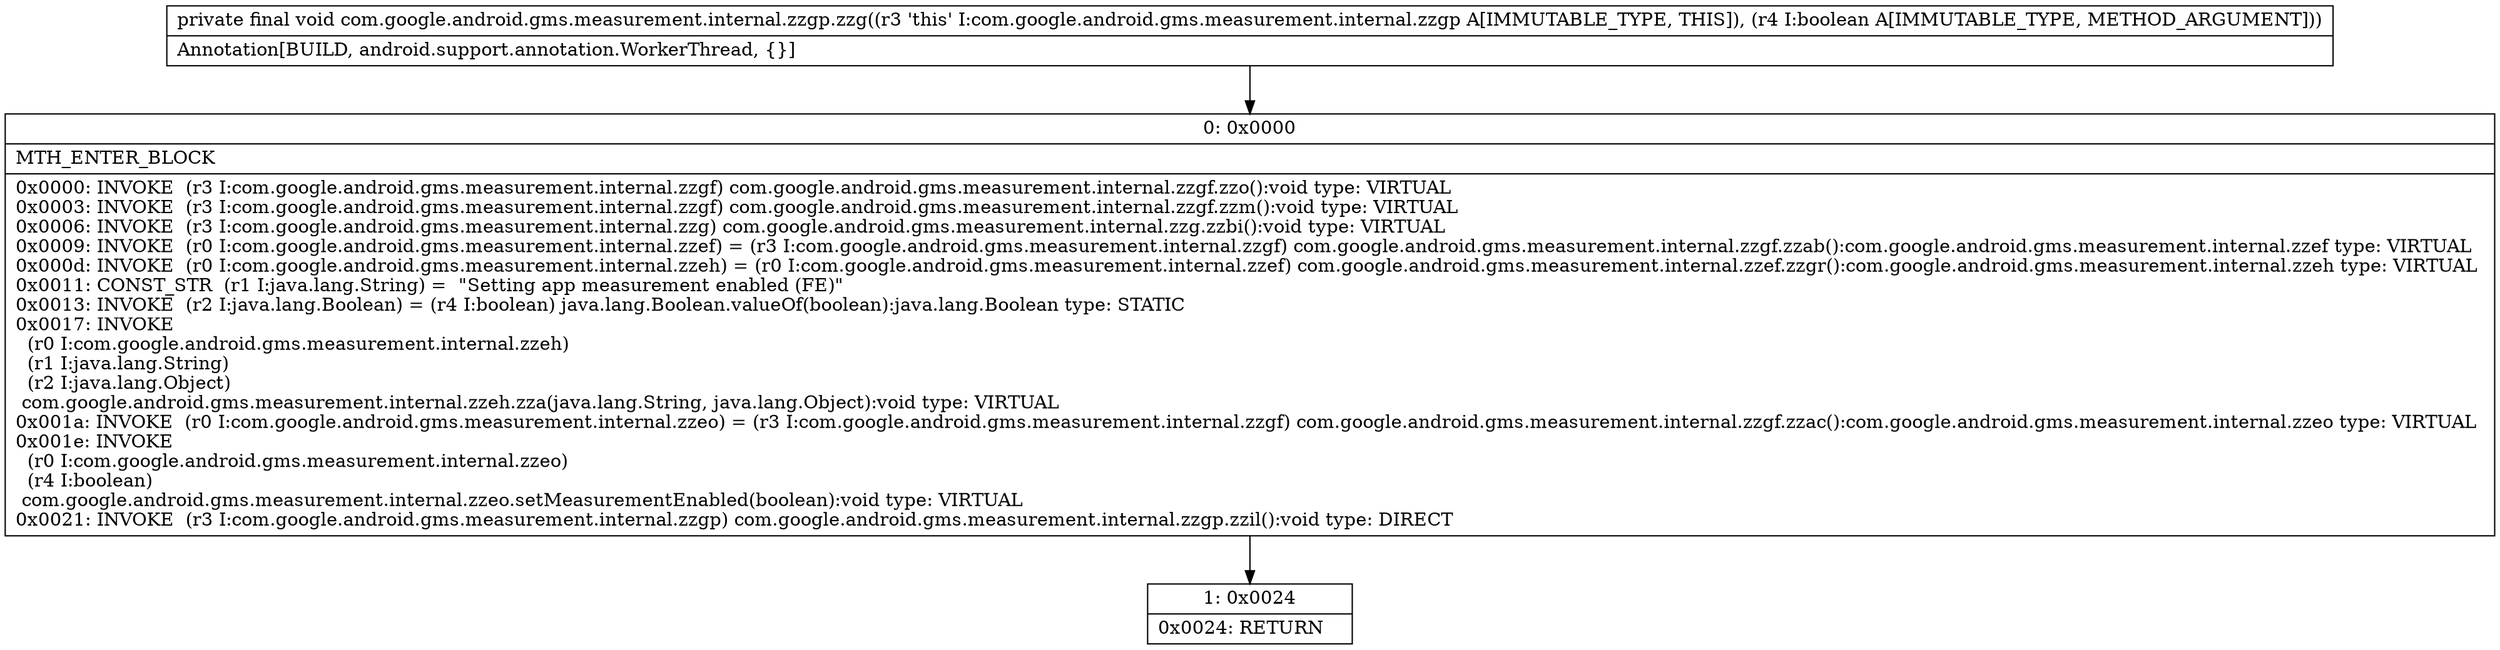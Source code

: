 digraph "CFG forcom.google.android.gms.measurement.internal.zzgp.zzg(Z)V" {
Node_0 [shape=record,label="{0\:\ 0x0000|MTH_ENTER_BLOCK\l|0x0000: INVOKE  (r3 I:com.google.android.gms.measurement.internal.zzgf) com.google.android.gms.measurement.internal.zzgf.zzo():void type: VIRTUAL \l0x0003: INVOKE  (r3 I:com.google.android.gms.measurement.internal.zzgf) com.google.android.gms.measurement.internal.zzgf.zzm():void type: VIRTUAL \l0x0006: INVOKE  (r3 I:com.google.android.gms.measurement.internal.zzg) com.google.android.gms.measurement.internal.zzg.zzbi():void type: VIRTUAL \l0x0009: INVOKE  (r0 I:com.google.android.gms.measurement.internal.zzef) = (r3 I:com.google.android.gms.measurement.internal.zzgf) com.google.android.gms.measurement.internal.zzgf.zzab():com.google.android.gms.measurement.internal.zzef type: VIRTUAL \l0x000d: INVOKE  (r0 I:com.google.android.gms.measurement.internal.zzeh) = (r0 I:com.google.android.gms.measurement.internal.zzef) com.google.android.gms.measurement.internal.zzef.zzgr():com.google.android.gms.measurement.internal.zzeh type: VIRTUAL \l0x0011: CONST_STR  (r1 I:java.lang.String) =  \"Setting app measurement enabled (FE)\" \l0x0013: INVOKE  (r2 I:java.lang.Boolean) = (r4 I:boolean) java.lang.Boolean.valueOf(boolean):java.lang.Boolean type: STATIC \l0x0017: INVOKE  \l  (r0 I:com.google.android.gms.measurement.internal.zzeh)\l  (r1 I:java.lang.String)\l  (r2 I:java.lang.Object)\l com.google.android.gms.measurement.internal.zzeh.zza(java.lang.String, java.lang.Object):void type: VIRTUAL \l0x001a: INVOKE  (r0 I:com.google.android.gms.measurement.internal.zzeo) = (r3 I:com.google.android.gms.measurement.internal.zzgf) com.google.android.gms.measurement.internal.zzgf.zzac():com.google.android.gms.measurement.internal.zzeo type: VIRTUAL \l0x001e: INVOKE  \l  (r0 I:com.google.android.gms.measurement.internal.zzeo)\l  (r4 I:boolean)\l com.google.android.gms.measurement.internal.zzeo.setMeasurementEnabled(boolean):void type: VIRTUAL \l0x0021: INVOKE  (r3 I:com.google.android.gms.measurement.internal.zzgp) com.google.android.gms.measurement.internal.zzgp.zzil():void type: DIRECT \l}"];
Node_1 [shape=record,label="{1\:\ 0x0024|0x0024: RETURN   \l}"];
MethodNode[shape=record,label="{private final void com.google.android.gms.measurement.internal.zzgp.zzg((r3 'this' I:com.google.android.gms.measurement.internal.zzgp A[IMMUTABLE_TYPE, THIS]), (r4 I:boolean A[IMMUTABLE_TYPE, METHOD_ARGUMENT]))  | Annotation[BUILD, android.support.annotation.WorkerThread, \{\}]\l}"];
MethodNode -> Node_0;
Node_0 -> Node_1;
}

